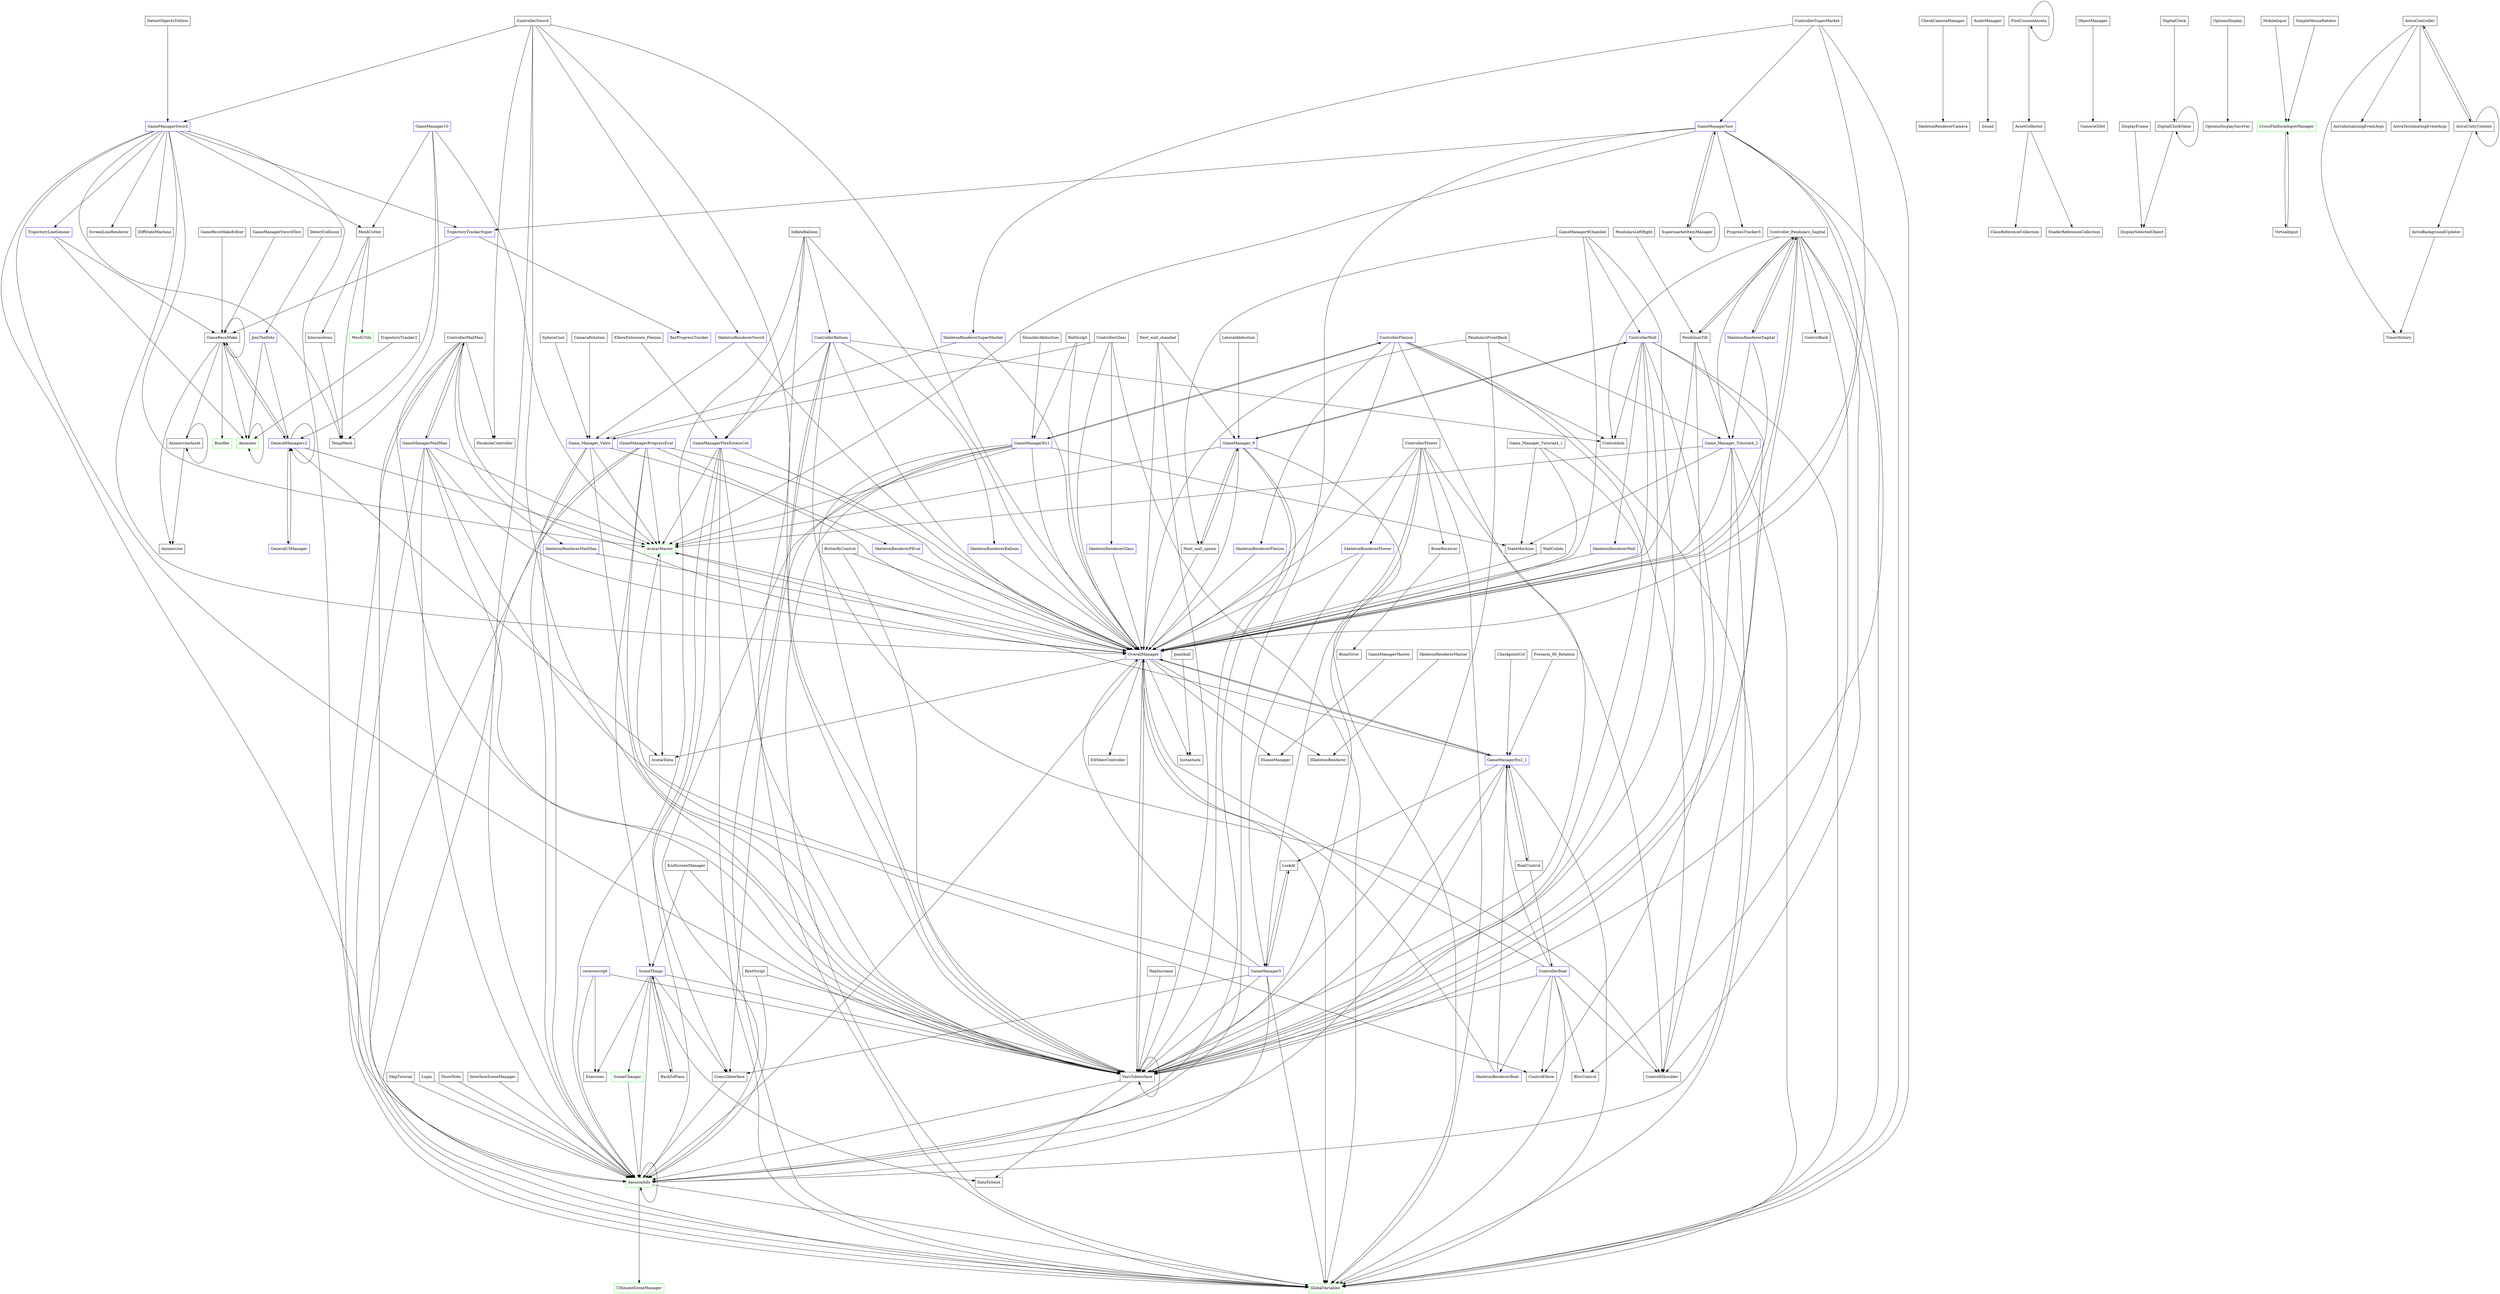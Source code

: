 digraph  {
	graph [nodesep=0.25,
		ranksep=5.0
	];
	BarProgressTracker	 [color=blue,
		shape=box];
	ParabolaController	 [shape=box];
	RepIncrease	 [shape=box];
	VarsToInterface	 [shape=box];
	RepIncrease -> VarsToInterface;
	VarsToInterface -> VarsToInterface;
	SessionInfo	 [color=green,
		shape=box];
	VarsToInterface -> SessionInfo;
	OverallManager	 [color=blue,
		shape=box];
	VarsToInterface -> OverallManager;
	DataToSend	 [shape=box];
	VarsToInterface -> DataToSend;
	RestScript	 [shape=box];
	RestScript -> VarsToInterface;
	RestScript -> SessionInfo;
	SessionInfo -> SessionInfo;
	GlobalVariables	 [color=green,
		shape=box];
	SessionInfo -> GlobalVariables;
	UltimateSceneManager	 [color=green,
		shape=box];
	SessionInfo -> UltimateSceneManager;
	SkeletonRendererMailMan	 [color=blue,
		shape=box];
	SkeletonRendererMailMan -> OverallManager;
	OverallManager -> VarsToInterface;
	OverallManager -> SessionInfo;
	OverallManager -> GlobalVariables;
	GameManagerEx2_1	 [color=blue,
		shape=box];
	OverallManager -> GameManagerEx2_1;
	Instantiate	 [shape=box];
	OverallManager -> Instantiate;
	AvatarData	 [shape=box];
	OverallManager -> AvatarData;
	IGameManager	 [shape=box];
	OverallManager -> IGameManager;
	IOrbbecController	 [shape=box];
	OverallManager -> IOrbbecController;
	ISkeletonRenderer	 [shape=box];
	OverallManager -> ISkeletonRenderer;
	SkeletonRendererPEval	 [color=blue,
		shape=box];
	SkeletonRendererPEval -> OverallManager;
	SkeletonRendererSuperMarket	 [color=blue,
		shape=box];
	SkeletonRendererSuperMarket -> OverallManager;
	Game_Manager_Vidro	 [color=blue,
		shape=box];
	SkeletonRendererSuperMarket -> Game_Manager_Vidro;
	Game_Manager_Vidro -> VarsToInterface;
	Game_Manager_Vidro -> SessionInfo;
	Game_Manager_Vidro -> OverallManager;
	Game_Manager_Vidro -> GlobalVariables;
	AvatarMaster	 [color=green,
		shape=box];
	Game_Manager_Vidro -> AvatarMaster;
	SkipTutorial	 [shape=box];
	SkipTutorial -> SessionInfo;
	ControllerMailMan	 [shape=box];
	ControllerMailMan -> ParabolaController;
	ControllerMailMan -> VarsToInterface;
	ControllerMailMan -> SessionInfo;
	ControllerMailMan -> SkeletonRendererMailMan;
	ControllerMailMan -> OverallManager;
	GameManagerMailMan	 [color=blue,
		shape=box];
	ControllerMailMan -> GameManagerMailMan;
	ControllerMailMan -> GlobalVariables;
	GameManagerMailMan -> VarsToInterface;
	GameManagerMailMan -> SessionInfo;
	GameManagerMailMan -> OverallManager;
	GameManagerMailMan -> ControllerMailMan;
	GameManagerMailMan -> GlobalVariables;
	ControlElbow	 [shape=box];
	GameManagerMailMan -> ControlElbow;
	GameManagerMailMan -> AvatarMaster;
	ControllerSuperMarket	 [shape=box];
	ControllerSuperMarket -> OverallManager;
	ControllerSuperMarket -> SkeletonRendererSuperMarket;
	ControllerSuperMarket -> GlobalVariables;
	GameManagerSaw	 [color=blue,
		shape=box];
	ControllerSuperMarket -> GameManagerSaw;
	GameManagerSaw -> VarsToInterface;
	GameManagerSaw -> SessionInfo;
	GameManagerSaw -> OverallManager;
	GameManagerSaw -> GlobalVariables;
	GameManagerSaw -> AvatarMaster;
	SupermarketItemManager	 [shape=box];
	GameManagerSaw -> SupermarketItemManager;
	ProgressTracker3	 [shape=box];
	GameManagerSaw -> ProgressTracker3;
	TrajectoryTrackerSuper	 [color=blue,
		shape=box];
	GameManagerSaw -> TrajectoryTrackerSuper;
	ControllerSword	 [shape=box];
	ControllerSword -> ParabolaController;
	ControllerSword -> VarsToInterface;
	ControllerSword -> SessionInfo;
	ControllerSword -> OverallManager;
	ControllerSword -> GlobalVariables;
	SkeletonRendererSword	 [color=blue,
		shape=box];
	ControllerSword -> SkeletonRendererSword;
	GameManagerSword	 [color=blue,
		shape=box];
	ControllerSword -> GameManagerSword;
	SkeletonRendererSword -> OverallManager;
	SkeletonRendererSword -> Game_Manager_Vidro;
	GameManagerSword -> VarsToInterface;
	GameManagerSword -> SessionInfo;
	GameManagerSword -> OverallManager;
	GameManagerSword -> GlobalVariables;
	GameManagerSword -> AvatarMaster;
	GameManagerSword -> TrajectoryTrackerSuper;
	MeshCutter	 [shape=box];
	GameManagerSword -> MeshCutter;
	TempMesh	 [shape=box];
	GameManagerSword -> TempMesh;
	ScreenLineRenderer	 [shape=box];
	GameManagerSword -> ScreenLineRenderer;
	DiffStateMachine	 [shape=box];
	GameManagerSword -> DiffStateMachine;
	TrajectoryLineGenner	 [color=blue,
		shape=box];
	GameManagerSword -> TrajectoryLineGenner;
	DetectCollision	 [shape=box];
	JoinTheDots	 [color=blue,
		shape=box];
	DetectCollision -> JoinTheDots;
	GeneralManagerv2	 [color=blue,
		shape=box];
	JoinTheDots -> GeneralManagerv2;
	Animater	 [color=green,
		shape=box];
	JoinTheDots -> Animater;
	EndScreenManager	 [shape=box];
	EndScreenManager -> VarsToInterface;
	SceneThings	 [color=blue,
		shape=box];
	EndScreenManager -> SceneThings;
	SceneThings -> VarsToInterface;
	SceneThings -> SessionInfo;
	BackToPlans	 [shape=box];
	SceneThings -> BackToPlans;
	Coms2Interface	 [shape=box];
	SceneThings -> Coms2Interface;
	SceneThings -> DataToSend;
	Exercises	 [shape=box];
	SceneThings -> Exercises;
	SceneChanger	 [color=green,
		shape=box];
	SceneThings -> SceneChanger;
	AvatarMaster -> OverallManager;
	AvatarMaster -> AvatarData;
	GameManagerProgressEval	 [color=blue,
		shape=box];
	GameManagerProgressEval -> VarsToInterface;
	GameManagerProgressEval -> SessionInfo;
	GameManagerProgressEval -> OverallManager;
	GameManagerProgressEval -> SkeletonRendererPEval;
	GameManagerProgressEval -> GlobalVariables;
	GameManagerProgressEval -> SceneThings;
	GameManagerProgressEval -> AvatarMaster;
	SupermarketItemManager -> GameManagerSaw;
	SupermarketItemManager -> SupermarketItemManager;
	TrajectoryTrackerSuper -> BarProgressTracker;
	GameRecnMake	 [shape=box];
	TrajectoryTrackerSuper -> GameRecnMake;
	GeneralUIManager	 [color=blue,
		shape=box];
	GeneralUIManager -> GeneralManagerv2;
	GeneralManagerv2 -> AvatarMaster;
	GeneralManagerv2 -> GeneralUIManager;
	GeneralManagerv2 -> GeneralManagerv2;
	GeneralManagerv2 -> AvatarData;
	GeneralManagerv2 -> GameRecnMake;
	BackToPlans -> SceneThings;
	Coms2Interface -> SessionInfo;
	Login	 [shape=box];
	Login -> SessionInfo;
	receivescript	 [color=blue,
		shape=box];
	receivescript -> VarsToInterface;
	receivescript -> SessionInfo;
	receivescript -> Exercises;
	SceneChanger -> SessionInfo;
	GameManager10	 [color=blue,
		shape=box];
	GameManager10 -> AvatarMaster;
	GameManager10 -> GeneralManagerv2;
	GameManager10 -> MeshCutter;
	GameManager10 -> TempMesh;
	MeshCutter -> TempMesh;
	Intersections	 [shape=box];
	MeshCutter -> Intersections;
	MeshUtils	 [color=green,
		shape=box];
	MeshCutter -> MeshUtils;
	GameManager5	 [color=blue,
		shape=box];
	GameManager5 -> VarsToInterface;
	GameManager5 -> SessionInfo;
	GameManager5 -> OverallManager;
	GameManager5 -> GlobalVariables;
	GameManager5 -> AvatarMaster;
	GameManager5 -> Coms2Interface;
	LookAt	 [shape=box];
	GameManager5 -> LookAt;
	LookAt -> GameManager5;
	GameManager9Chambel	 [shape=box];
	GameManager9Chambel -> VarsToInterface;
	GameManager9Chambel -> OverallManager;
	Next_wall_spawn	 [shape=box];
	GameManager9Chambel -> Next_wall_spawn;
	ControllerWall	 [color=blue,
		shape=box];
	GameManager9Chambel -> ControllerWall;
	Next_wall_spawn -> OverallManager;
	GameManager_9	 [color=blue,
		shape=box];
	Next_wall_spawn -> GameManager_9;
	ControllerWall -> VarsToInterface;
	ControllerWall -> OverallManager;
	ControllerWall -> GlobalVariables;
	ControllerWall -> ControlElbow;
	ControllerWall -> GameManager_9;
	ControlArm	 [shape=box];
	ControllerWall -> ControlArm;
	ControllShoulder	 [shape=box];
	ControllerWall -> ControllShoulder;
	SkeletonRendererWall	 [color=blue,
		shape=box];
	ControllerWall -> SkeletonRendererWall;
	GameManagerEx1	 [color=blue,
		shape=box];
	GameManagerEx1 -> VarsToInterface;
	GameManagerEx1 -> SessionInfo;
	GameManagerEx1 -> OverallManager;
	GameManagerEx1 -> GlobalVariables;
	GameManagerEx1 -> AvatarMaster;
	GameManagerEx1 -> Coms2Interface;
	ControllerFlexion	 [color=blue,
		shape=box];
	GameManagerEx1 -> ControllerFlexion;
	StateMachine	 [shape=box];
	GameManagerEx1 -> StateMachine;
	ControllerFlexion -> VarsToInterface;
	ControllerFlexion -> OverallManager;
	ControllerFlexion -> GlobalVariables;
	ControllerFlexion -> GameManagerEx1;
	ControllerFlexion -> ControlArm;
	ControllerFlexion -> ControllShoulder;
	SkeletonRendererFlexion	 [color=blue,
		shape=box];
	ControllerFlexion -> SkeletonRendererFlexion;
	GameManagerEx2_1 -> VarsToInterface;
	GameManagerEx2_1 -> SessionInfo;
	GameManagerEx2_1 -> OverallManager;
	GameManagerEx2_1 -> GlobalVariables;
	GameManagerEx2_1 -> AvatarMaster;
	GameManagerEx2_1 -> LookAt;
	BoatControl	 [shape=box];
	GameManagerEx2_1 -> BoatControl;
	BoatControl -> GameManagerEx2_1;
	ControllerBoat	 [color=blue,
		shape=box];
	BoatControl -> ControllerBoat;
	GameManagerFlexExtensCot	 [color=blue,
		shape=box];
	GameManagerFlexExtensCot -> VarsToInterface;
	GameManagerFlexExtensCot -> SessionInfo;
	GameManagerFlexExtensCot -> OverallManager;
	GameManagerFlexExtensCot -> GlobalVariables;
	GameManagerFlexExtensCot -> AvatarMaster;
	GameManagerFlexExtensCot -> Coms2Interface;
	GameManager_9 -> VarsToInterface;
	GameManager_9 -> SessionInfo;
	GameManager_9 -> OverallManager;
	GameManager_9 -> GlobalVariables;
	GameManager_9 -> AvatarMaster;
	GameManager_9 -> Next_wall_spawn;
	GameManager_9 -> ControllerWall;
	Game_Manager_Tutorial4_1	 [shape=box];
	Game_Manager_Tutorial4_1 -> VarsToInterface;
	Game_Manager_Tutorial4_1 -> OverallManager;
	Game_Manager_Tutorial4_1 -> StateMachine;
	Game_Manager_Tutorial4_2	 [color=blue,
		shape=box];
	Game_Manager_Tutorial4_2 -> VarsToInterface;
	Game_Manager_Tutorial4_2 -> SessionInfo;
	Game_Manager_Tutorial4_2 -> OverallManager;
	Game_Manager_Tutorial4_2 -> GlobalVariables;
	Game_Manager_Tutorial4_2 -> AvatarMaster;
	Game_Manager_Tutorial4_2 -> StateMachine;
	BallScript	 [shape=box];
	BallScript -> OverallManager;
	BallScript -> GameManagerEx1;
	ControllerBoat -> VarsToInterface;
	ControllerBoat -> OverallManager;
	ControllerBoat -> GlobalVariables;
	ControllerBoat -> ControlElbow;
	ControllerBoat -> GameManagerEx2_1;
	ControllerBoat -> ControllShoulder;
	BlurControl	 [shape=box];
	ControllerBoat -> BlurControl;
	SkeletonRendererBoat	 [color=blue,
		shape=box];
	ControllerBoat -> SkeletonRendererBoat;
	ButterflyControl	 [shape=box];
	ButterflyControl -> VarsToInterface;
	ButterflyControl -> OverallManager;
	CameraRotation	 [shape=box];
	CameraRotation -> Game_Manager_Vidro;
	CheckCameraManager	 [shape=box];
	SkeletonRendererCamera	 [shape=box];
	CheckCameraManager -> SkeletonRendererCamera;
	CheckpointCol	 [shape=box];
	CheckpointCol -> GameManagerEx2_1;
	Controller_Pendulars_Sagital	 [shape=box];
	Controller_Pendulars_Sagital -> VarsToInterface;
	Controller_Pendulars_Sagital -> OverallManager;
	Controller_Pendulars_Sagital -> GlobalVariables;
	Controller_Pendulars_Sagital -> Game_Manager_Tutorial4_2;
	PendulumTilt	 [shape=box];
	Controller_Pendulars_Sagital -> PendulumTilt;
	Controller_Pendulars_Sagital -> ControlArm;
	ControlBack	 [shape=box];
	Controller_Pendulars_Sagital -> ControlBack;
	Controller_Pendulars_Sagital -> ControllShoulder;
	SkeletonRendererSagital	 [color=blue,
		shape=box];
	Controller_Pendulars_Sagital -> SkeletonRendererSagital;
	Controller_Pendulars_Sagital -> BlurControl;
	PendulumTilt -> VarsToInterface;
	PendulumTilt -> OverallManager;
	PendulumTilt -> Game_Manager_Tutorial4_2;
	PendulumTilt -> Controller_Pendulars_Sagital;
	SkeletonRendererSagital -> OverallManager;
	SkeletonRendererSagital -> Game_Manager_Tutorial4_2;
	SkeletonRendererSagital -> Controller_Pendulars_Sagital;
	InflateBalloon	 [shape=box];
	InflateBalloon -> VarsToInterface;
	InflateBalloon -> SessionInfo;
	InflateBalloon -> OverallManager;
	InflateBalloon -> GameManagerFlexExtensCot;
	ControllerBalloon	 [color=blue,
		shape=box];
	InflateBalloon -> ControllerBalloon;
	ControllerBalloon -> VarsToInterface;
	ControllerBalloon -> OverallManager;
	ControllerBalloon -> GlobalVariables;
	ControllerBalloon -> GameManagerFlexExtensCot;
	ControllerBalloon -> ControlArm;
	ControllerBalloon -> ControllShoulder;
	SkeletonRendererBalloon	 [color=blue,
		shape=box];
	ControllerBalloon -> SkeletonRendererBalloon;
	Next_wall_chambel	 [shape=box];
	Next_wall_chambel -> VarsToInterface;
	Next_wall_chambel -> OverallManager;
	Next_wall_chambel -> GameManager_9;
	paintball	 [shape=box];
	paintball -> Instantiate;
	ShowNote	 [shape=box];
	ShowNote -> SessionInfo;
	SphereCast	 [shape=box];
	SphereCast -> Game_Manager_Vidro;
	WallColide	 [shape=box];
	WallColide -> OverallManager;
	ElbowExtension_Flexion	 [shape=box];
	ElbowExtension_Flexion -> GameManagerFlexExtensCot;
	Forearm_90_Rotation	 [shape=box];
	Forearm_90_Rotation -> GameManagerEx2_1;
	LateralAbduction	 [shape=box];
	LateralAbduction -> GameManager_9;
	PendularsFrontBack	 [shape=box];
	PendularsFrontBack -> VarsToInterface;
	PendularsFrontBack -> OverallManager;
	PendularsFrontBack -> Game_Manager_Tutorial4_2;
	PendularsLeftRight	 [shape=box];
	PendularsLeftRight -> PendulumTilt;
	ShoulderAbduction	 [shape=box];
	ShoulderAbduction -> GameManagerEx1;
	AudioManager	 [shape=box];
	Sound	 [shape=box];
	AudioManager -> Sound;
	InterfaceSceneManager	 [shape=box];
	InterfaceSceneManager -> SessionInfo;
	SkeletonRendererBoat -> OverallManager;
	SkeletonRendererBoat -> GameManagerEx2_1;
	BoneGiver	 [shape=box];
	BoneReceiver	 [shape=box];
	BoneReceiver -> BoneGiver;
	SkeletonRendererBalloon -> OverallManager;
	SkeletonRendererFlexion -> OverallManager;
	ControllerFlower	 [shape=box];
	ControllerFlower -> VarsToInterface;
	ControllerFlower -> OverallManager;
	ControllerFlower -> GlobalVariables;
	ControllerFlower -> GameManager5;
	ControllerFlower -> ControllShoulder;
	ControllerFlower -> BoneReceiver;
	SkeletonRendererFlower	 [color=blue,
		shape=box];
	ControllerFlower -> SkeletonRendererFlower;
	SkeletonRendererFlower -> OverallManager;
	SkeletonRendererFlower -> GameManager5;
	SkeletonRendererWall -> OverallManager;
	SkeletonRendererGlass	 [color=blue,
		shape=box];
	SkeletonRendererGlass -> OverallManager;
	GameManagerMaster	 [shape=box];
	GameManagerMaster -> IGameManager;
	SkeletonRendererMaster	 [shape=box];
	SkeletonRendererMaster -> ISkeletonRenderer;
	ControllerGlass	 [shape=box];
	ControllerGlass -> OverallManager;
	ControllerGlass -> Game_Manager_Vidro;
	ControllerGlass -> GlobalVariables;
	ControllerGlass -> SkeletonRendererGlass;
	AssetCollector	 [shape=box];
	ClassReferenceCollection	 [shape=box];
	AssetCollector -> ClassReferenceCollection;
	ShaderReferenceCollection	 [shape=box];
	AssetCollector -> ShaderReferenceCollection;
	FindUnusedAssets	 [shape=box];
	FindUnusedAssets -> AssetCollector;
	FindUnusedAssets -> FindUnusedAssets;
	DetectObjectsToSlice	 [shape=box];
	DetectObjectsToSlice -> GameManagerSword;
	CameraOrbit	 [shape=box];
	TrajectoryLineGenner -> GameRecnMake;
	TrajectoryLineGenner -> Animater;
	GameManagerSwordTest	 [shape=box];
	GameManagerSwordTest -> GameRecnMake;
	GameRecnMake -> GeneralManagerv2;
	GameRecnMake -> GameRecnMake;
	Animercise	 [shape=box];
	GameRecnMake -> Animercise;
	AnimerciseAsset	 [shape=box];
	GameRecnMake -> AnimerciseAsset;
	GameRecnMake -> Animater;
	Bonifier	 [color=green,
		shape=box];
	GameRecnMake -> Bonifier;
	ObjectManager	 [shape=box];
	ObjectManager -> CameraOrbit;
	Intersections -> TempMesh;
	AnimerciseAsset -> Animercise;
	AnimerciseAsset -> AnimerciseAsset;
	Animater -> Animater;
	GameRecnMakeEditor	 [shape=box];
	GameRecnMakeEditor -> GameRecnMake;
	TrajectoryTracker2	 [shape=box];
	TrajectoryTracker2 -> Animater;
	DisplayFrame	 [shape=box];
	DisplaySelectedObject	 [shape=box];
	DisplayFrame -> DisplaySelectedObject;
	OptionsDisplay	 [shape=box];
	OptionsDisplaySaveVar	 [shape=box];
	OptionsDisplay -> OptionsDisplaySaveVar;
	DigitalClock	 [shape=box];
	DigitalClockValue	 [shape=box];
	DigitalClock -> DigitalClockValue;
	DigitalClockValue -> DisplaySelectedObject;
	DigitalClockValue -> DigitalClockValue;
	CrossPlatformInputManager	 [color=green,
		shape=box];
	VirtualInput	 [shape=box];
	CrossPlatformInputManager -> VirtualInput;
	VirtualInput -> CrossPlatformInputManager;
	MobileInput	 [shape=box];
	MobileInput -> CrossPlatformInputManager;
	SimpleMouseRotator	 [shape=box];
	SimpleMouseRotator -> CrossPlatformInputManager;
	AstraBackgroundUpdater	 [shape=box];
	TimerHistory	 [shape=box];
	AstraBackgroundUpdater -> TimerHistory;
	AstraController	 [shape=box];
	AstraController -> TimerHistory;
	AstraInitializingEventArgs	 [shape=box];
	AstraController -> AstraInitializingEventArgs;
	AstraTerminatingEventArgs	 [shape=box];
	AstraController -> AstraTerminatingEventArgs;
	AstraUnityContext	 [shape=box];
	AstraController -> AstraUnityContext;
	AstraUnityContext -> AstraBackgroundUpdater;
	AstraUnityContext -> AstraController;
	AstraUnityContext -> AstraUnityContext;
}
